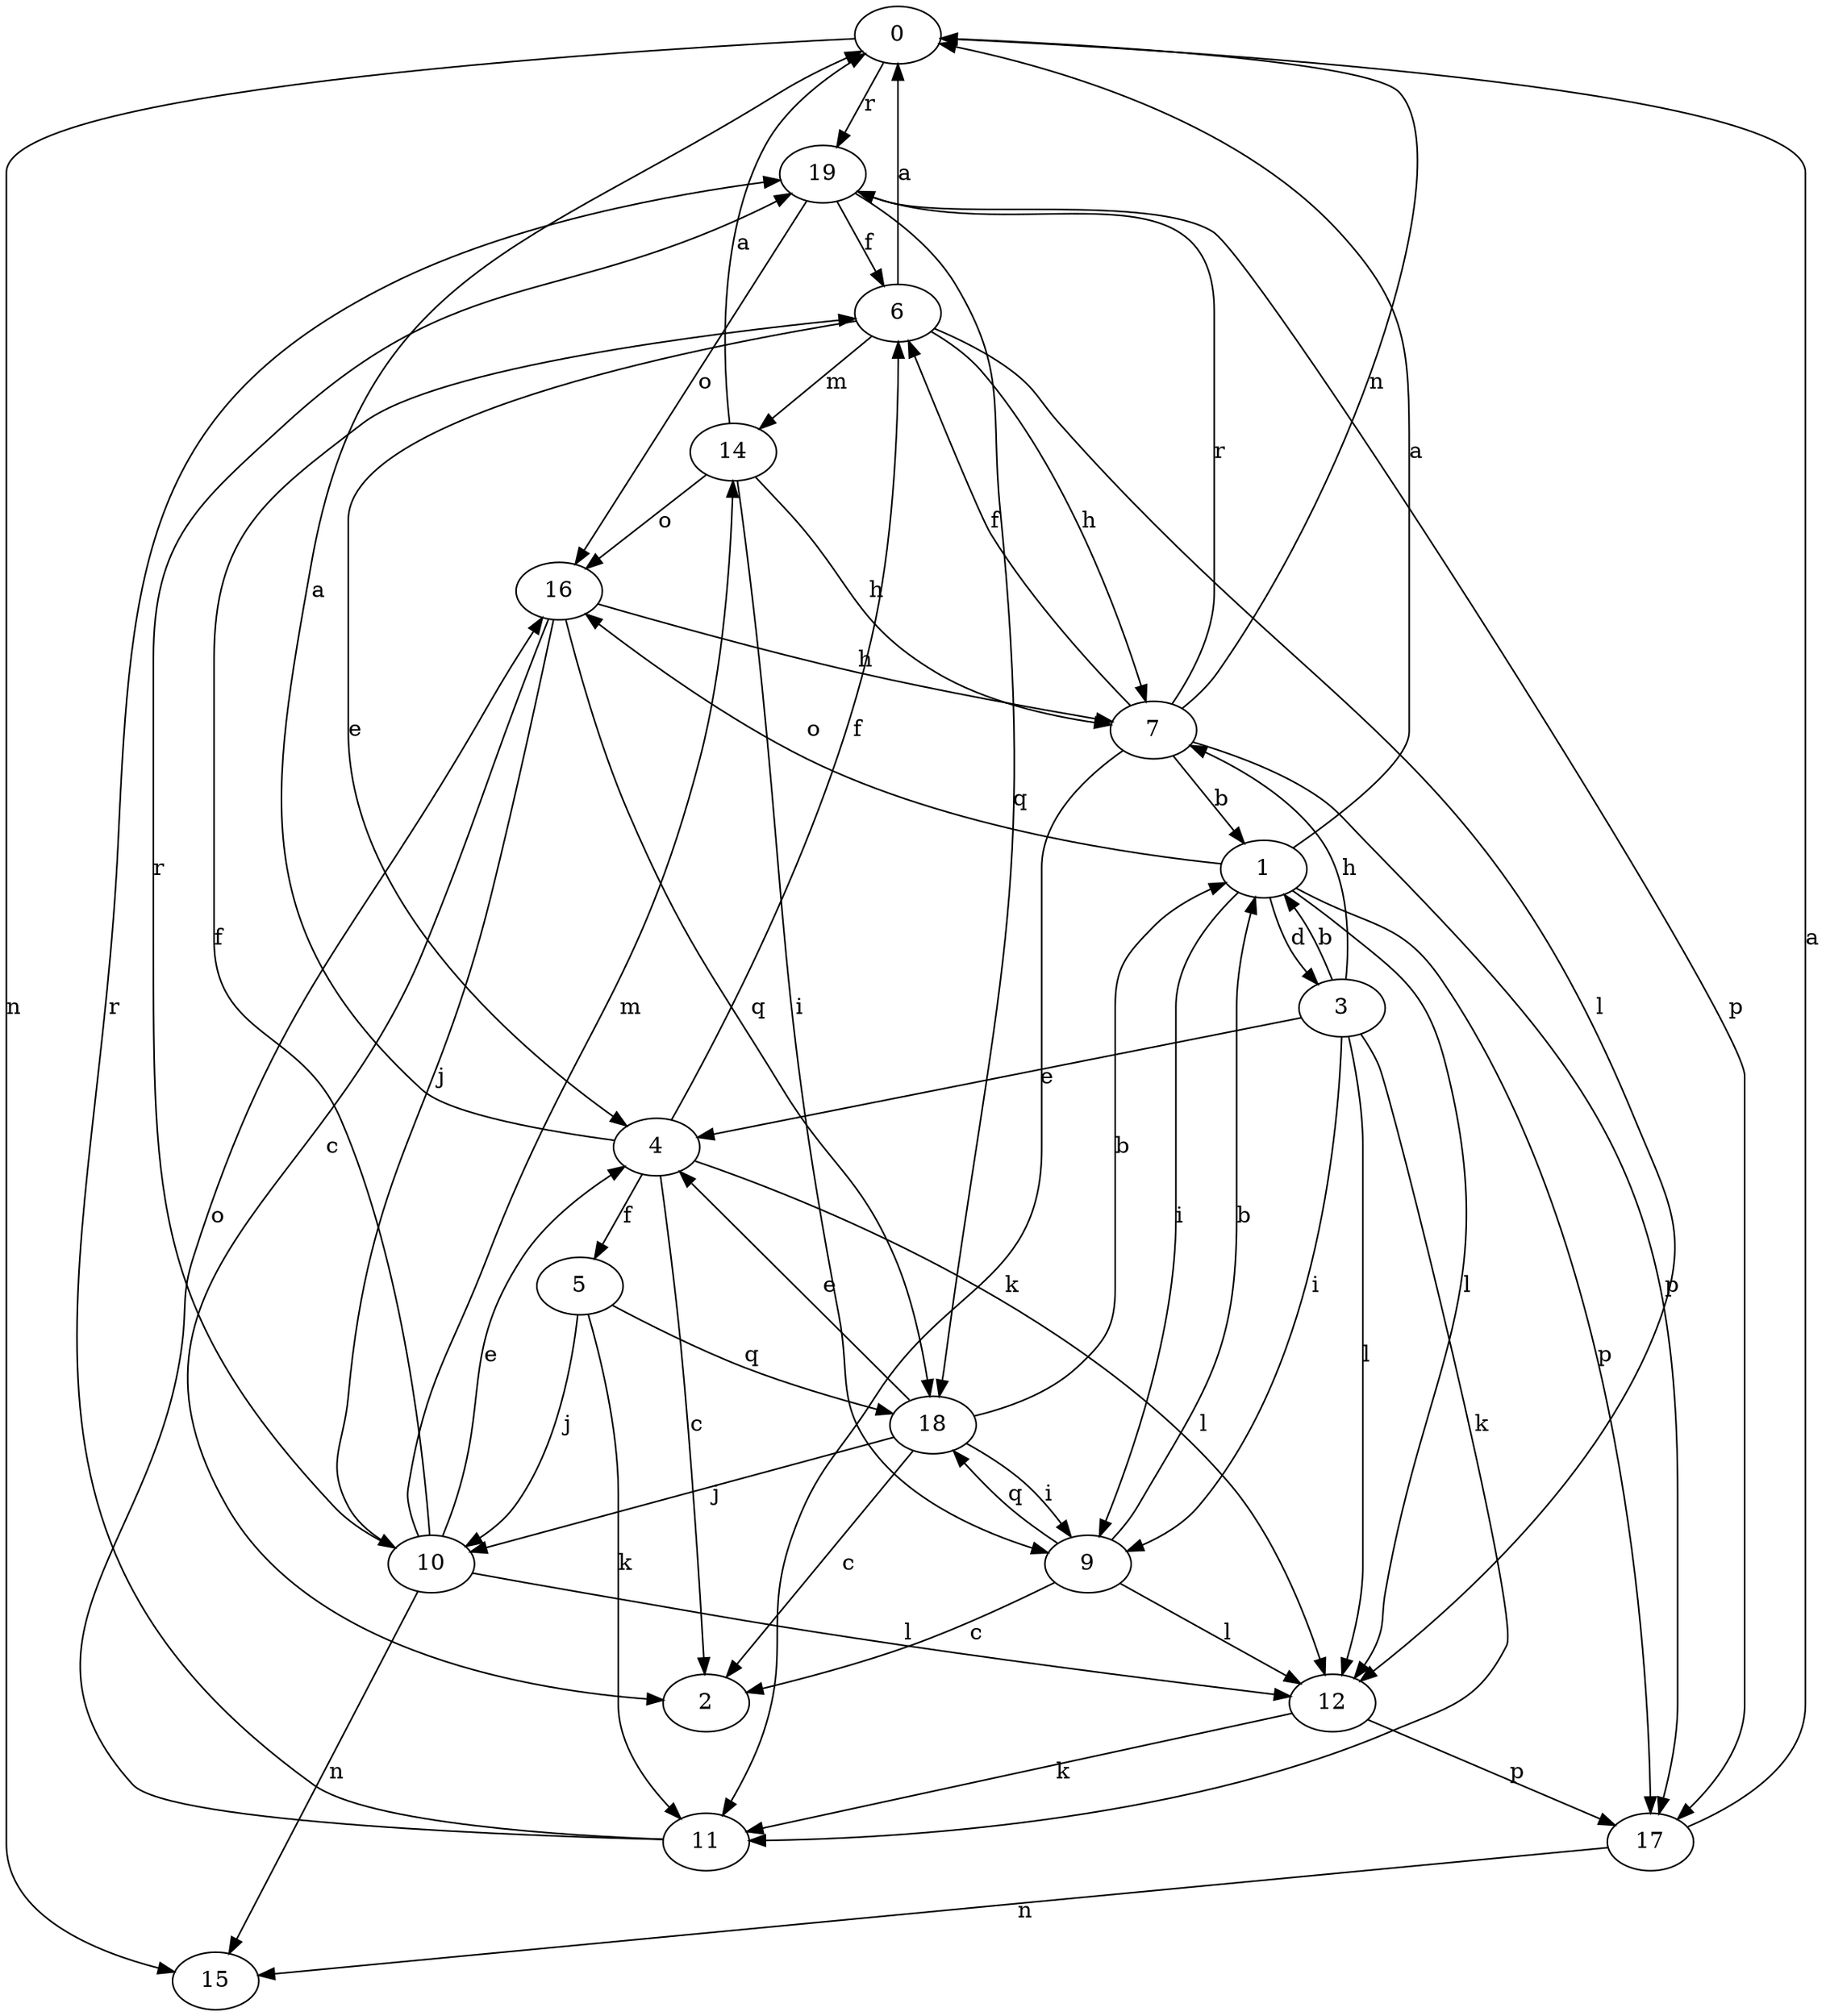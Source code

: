 strict digraph  {
0;
1;
2;
3;
4;
5;
6;
7;
9;
10;
11;
12;
14;
15;
16;
17;
18;
19;
0 -> 15  [label=n];
0 -> 19  [label=r];
1 -> 0  [label=a];
1 -> 3  [label=d];
1 -> 9  [label=i];
1 -> 12  [label=l];
1 -> 16  [label=o];
1 -> 17  [label=p];
3 -> 1  [label=b];
3 -> 4  [label=e];
3 -> 7  [label=h];
3 -> 9  [label=i];
3 -> 11  [label=k];
3 -> 12  [label=l];
4 -> 0  [label=a];
4 -> 2  [label=c];
4 -> 5  [label=f];
4 -> 6  [label=f];
4 -> 12  [label=l];
5 -> 10  [label=j];
5 -> 11  [label=k];
5 -> 18  [label=q];
6 -> 0  [label=a];
6 -> 4  [label=e];
6 -> 7  [label=h];
6 -> 12  [label=l];
6 -> 14  [label=m];
7 -> 0  [label=n];
7 -> 1  [label=b];
7 -> 6  [label=f];
7 -> 11  [label=k];
7 -> 17  [label=p];
7 -> 19  [label=r];
9 -> 1  [label=b];
9 -> 2  [label=c];
9 -> 12  [label=l];
9 -> 18  [label=q];
10 -> 4  [label=e];
10 -> 6  [label=f];
10 -> 12  [label=l];
10 -> 14  [label=m];
10 -> 15  [label=n];
10 -> 19  [label=r];
11 -> 16  [label=o];
11 -> 19  [label=r];
12 -> 11  [label=k];
12 -> 17  [label=p];
14 -> 0  [label=a];
14 -> 7  [label=h];
14 -> 9  [label=i];
14 -> 16  [label=o];
16 -> 2  [label=c];
16 -> 7  [label=h];
16 -> 10  [label=j];
16 -> 18  [label=q];
17 -> 0  [label=a];
17 -> 15  [label=n];
18 -> 1  [label=b];
18 -> 2  [label=c];
18 -> 4  [label=e];
18 -> 9  [label=i];
18 -> 10  [label=j];
19 -> 6  [label=f];
19 -> 16  [label=o];
19 -> 17  [label=p];
19 -> 18  [label=q];
}
